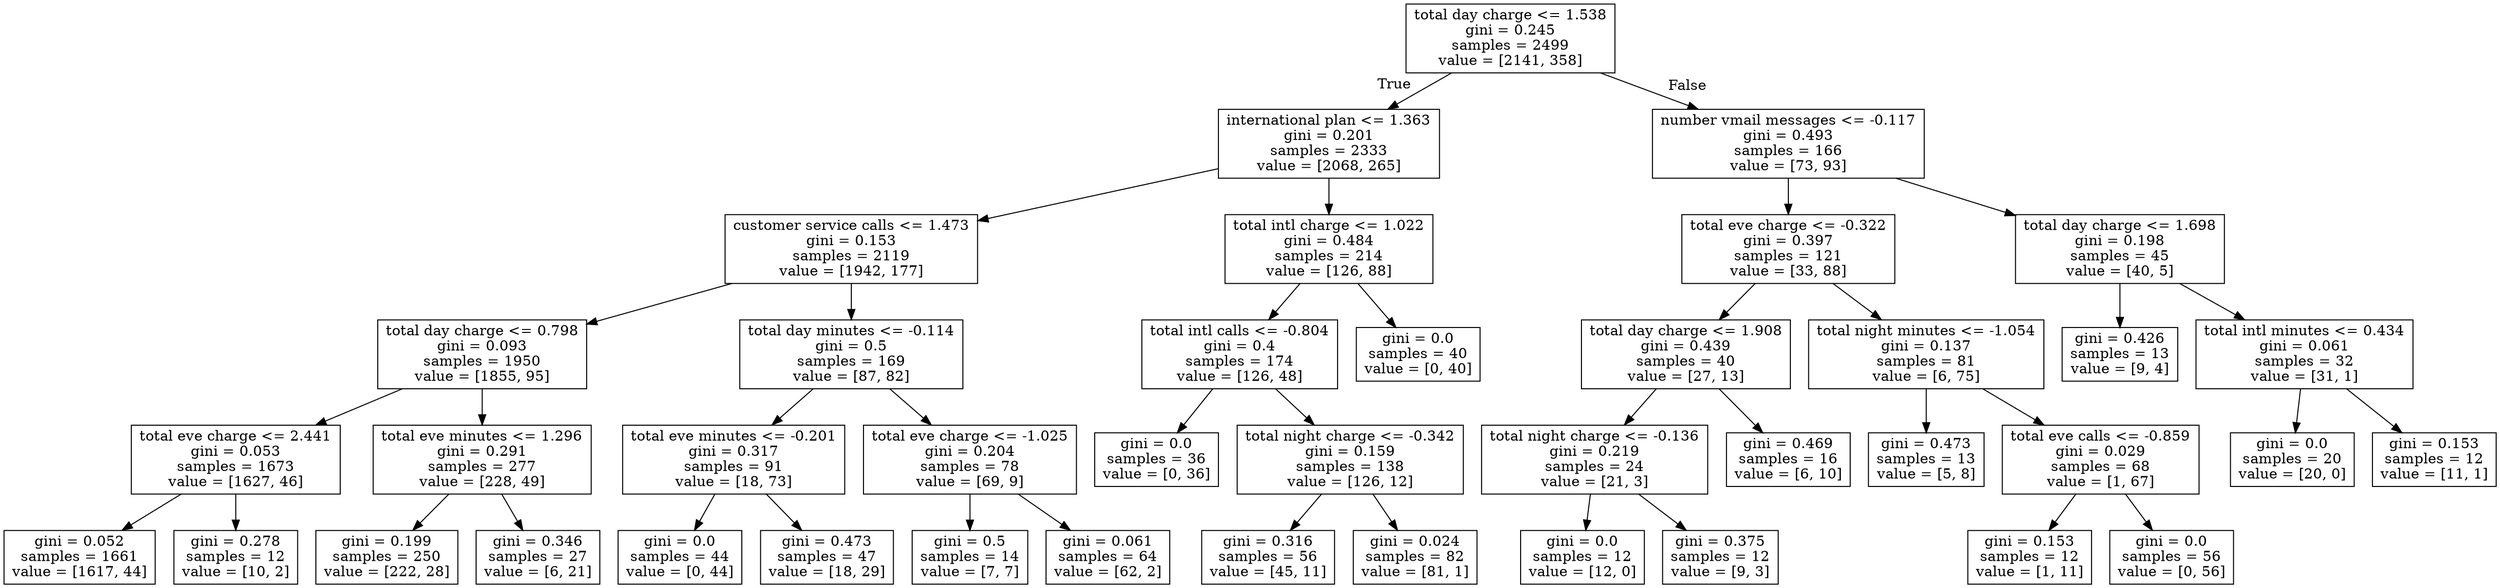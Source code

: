 digraph Tree {
node [shape=box] ;
0 [label="total day charge <= 1.538\ngini = 0.245\nsamples = 2499\nvalue = [2141, 358]"] ;
1 [label="international plan <= 1.363\ngini = 0.201\nsamples = 2333\nvalue = [2068, 265]"] ;
0 -> 1 [labeldistance=2.5, labelangle=45, headlabel="True"] ;
2 [label="customer service calls <= 1.473\ngini = 0.153\nsamples = 2119\nvalue = [1942, 177]"] ;
1 -> 2 ;
3 [label="total day charge <= 0.798\ngini = 0.093\nsamples = 1950\nvalue = [1855, 95]"] ;
2 -> 3 ;
4 [label="total eve charge <= 2.441\ngini = 0.053\nsamples = 1673\nvalue = [1627, 46]"] ;
3 -> 4 ;
5 [label="gini = 0.052\nsamples = 1661\nvalue = [1617, 44]"] ;
4 -> 5 ;
6 [label="gini = 0.278\nsamples = 12\nvalue = [10, 2]"] ;
4 -> 6 ;
7 [label="total eve minutes <= 1.296\ngini = 0.291\nsamples = 277\nvalue = [228, 49]"] ;
3 -> 7 ;
8 [label="gini = 0.199\nsamples = 250\nvalue = [222, 28]"] ;
7 -> 8 ;
9 [label="gini = 0.346\nsamples = 27\nvalue = [6, 21]"] ;
7 -> 9 ;
10 [label="total day minutes <= -0.114\ngini = 0.5\nsamples = 169\nvalue = [87, 82]"] ;
2 -> 10 ;
11 [label="total eve minutes <= -0.201\ngini = 0.317\nsamples = 91\nvalue = [18, 73]"] ;
10 -> 11 ;
12 [label="gini = 0.0\nsamples = 44\nvalue = [0, 44]"] ;
11 -> 12 ;
13 [label="gini = 0.473\nsamples = 47\nvalue = [18, 29]"] ;
11 -> 13 ;
14 [label="total eve charge <= -1.025\ngini = 0.204\nsamples = 78\nvalue = [69, 9]"] ;
10 -> 14 ;
15 [label="gini = 0.5\nsamples = 14\nvalue = [7, 7]"] ;
14 -> 15 ;
16 [label="gini = 0.061\nsamples = 64\nvalue = [62, 2]"] ;
14 -> 16 ;
17 [label="total intl charge <= 1.022\ngini = 0.484\nsamples = 214\nvalue = [126, 88]"] ;
1 -> 17 ;
18 [label="total intl calls <= -0.804\ngini = 0.4\nsamples = 174\nvalue = [126, 48]"] ;
17 -> 18 ;
19 [label="gini = 0.0\nsamples = 36\nvalue = [0, 36]"] ;
18 -> 19 ;
20 [label="total night charge <= -0.342\ngini = 0.159\nsamples = 138\nvalue = [126, 12]"] ;
18 -> 20 ;
21 [label="gini = 0.316\nsamples = 56\nvalue = [45, 11]"] ;
20 -> 21 ;
22 [label="gini = 0.024\nsamples = 82\nvalue = [81, 1]"] ;
20 -> 22 ;
23 [label="gini = 0.0\nsamples = 40\nvalue = [0, 40]"] ;
17 -> 23 ;
24 [label="number vmail messages <= -0.117\ngini = 0.493\nsamples = 166\nvalue = [73, 93]"] ;
0 -> 24 [labeldistance=2.5, labelangle=-45, headlabel="False"] ;
25 [label="total eve charge <= -0.322\ngini = 0.397\nsamples = 121\nvalue = [33, 88]"] ;
24 -> 25 ;
26 [label="total day charge <= 1.908\ngini = 0.439\nsamples = 40\nvalue = [27, 13]"] ;
25 -> 26 ;
27 [label="total night charge <= -0.136\ngini = 0.219\nsamples = 24\nvalue = [21, 3]"] ;
26 -> 27 ;
28 [label="gini = 0.0\nsamples = 12\nvalue = [12, 0]"] ;
27 -> 28 ;
29 [label="gini = 0.375\nsamples = 12\nvalue = [9, 3]"] ;
27 -> 29 ;
30 [label="gini = 0.469\nsamples = 16\nvalue = [6, 10]"] ;
26 -> 30 ;
31 [label="total night minutes <= -1.054\ngini = 0.137\nsamples = 81\nvalue = [6, 75]"] ;
25 -> 31 ;
32 [label="gini = 0.473\nsamples = 13\nvalue = [5, 8]"] ;
31 -> 32 ;
33 [label="total eve calls <= -0.859\ngini = 0.029\nsamples = 68\nvalue = [1, 67]"] ;
31 -> 33 ;
34 [label="gini = 0.153\nsamples = 12\nvalue = [1, 11]"] ;
33 -> 34 ;
35 [label="gini = 0.0\nsamples = 56\nvalue = [0, 56]"] ;
33 -> 35 ;
36 [label="total day charge <= 1.698\ngini = 0.198\nsamples = 45\nvalue = [40, 5]"] ;
24 -> 36 ;
37 [label="gini = 0.426\nsamples = 13\nvalue = [9, 4]"] ;
36 -> 37 ;
38 [label="total intl minutes <= 0.434\ngini = 0.061\nsamples = 32\nvalue = [31, 1]"] ;
36 -> 38 ;
39 [label="gini = 0.0\nsamples = 20\nvalue = [20, 0]"] ;
38 -> 39 ;
40 [label="gini = 0.153\nsamples = 12\nvalue = [11, 1]"] ;
38 -> 40 ;
}
